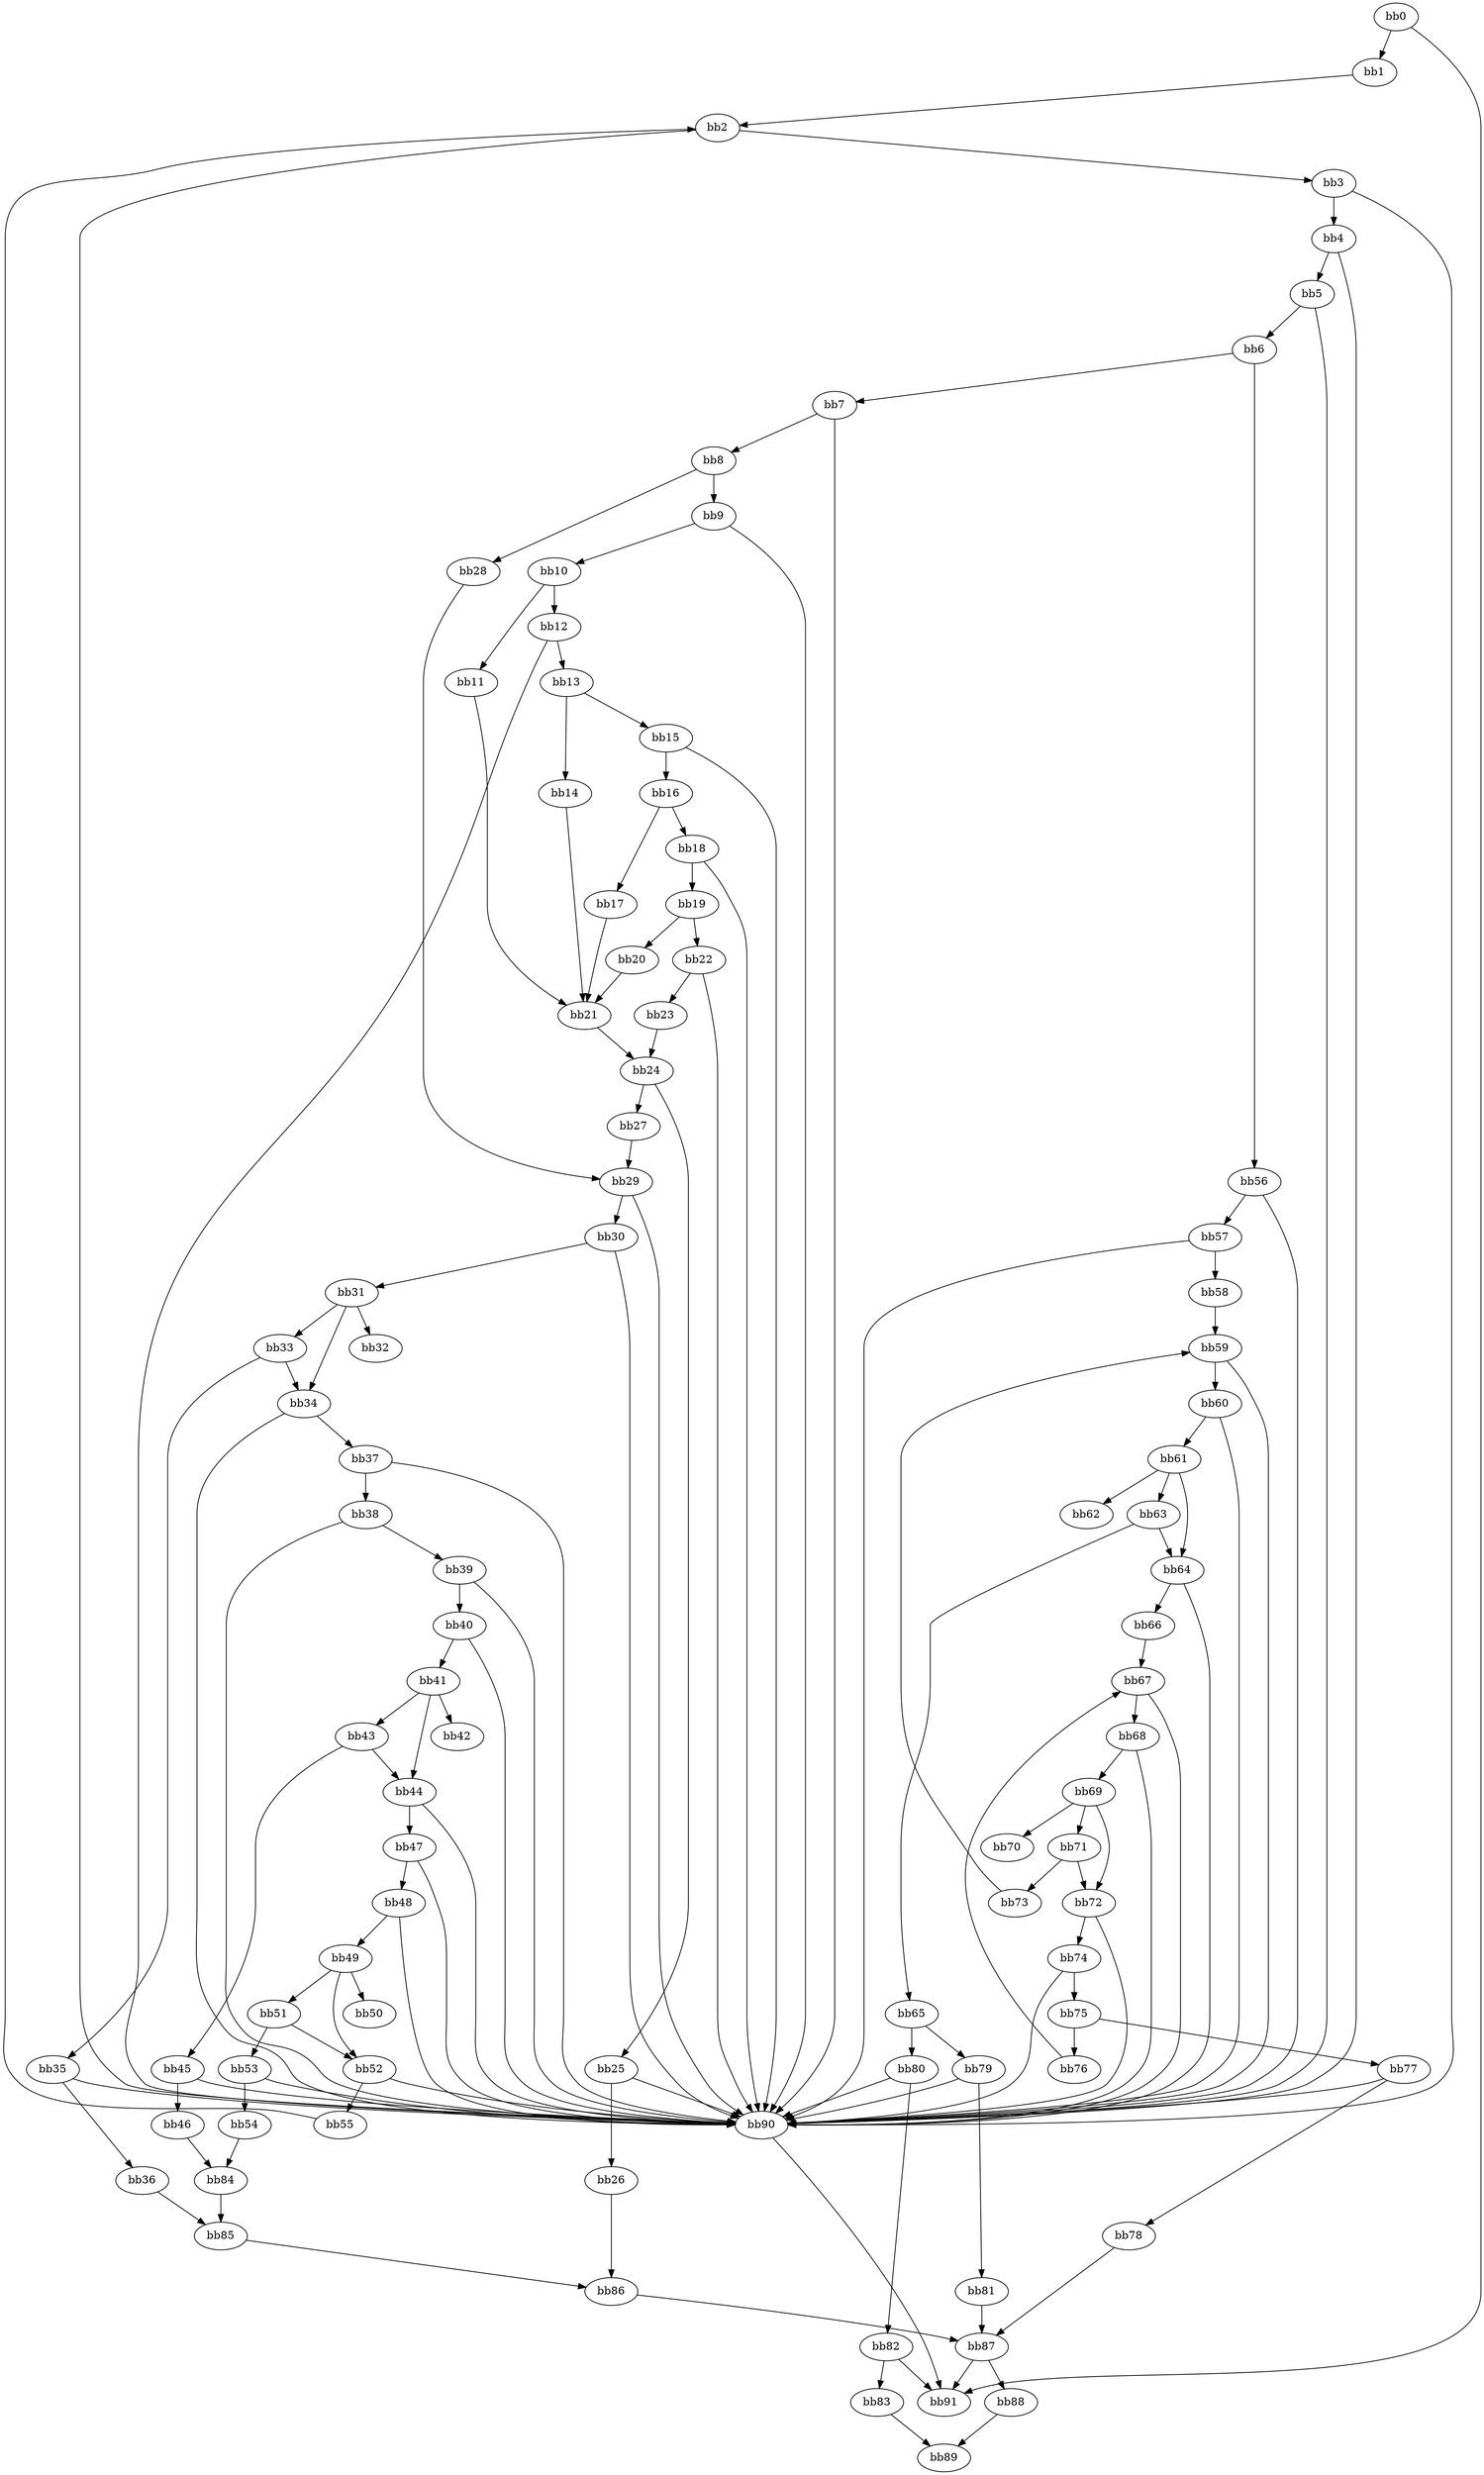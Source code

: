 digraph {
    0 [ label = "bb0\l" ]
    1 [ label = "bb1\l" ]
    2 [ label = "bb2\l" ]
    3 [ label = "bb3\l" ]
    4 [ label = "bb4\l" ]
    5 [ label = "bb5\l" ]
    6 [ label = "bb6\l" ]
    7 [ label = "bb7\l" ]
    8 [ label = "bb8\l" ]
    9 [ label = "bb9\l" ]
    10 [ label = "bb10\l" ]
    11 [ label = "bb11\l" ]
    12 [ label = "bb12\l" ]
    13 [ label = "bb13\l" ]
    14 [ label = "bb14\l" ]
    15 [ label = "bb15\l" ]
    16 [ label = "bb16\l" ]
    17 [ label = "bb17\l" ]
    18 [ label = "bb18\l" ]
    19 [ label = "bb19\l" ]
    20 [ label = "bb20\l" ]
    21 [ label = "bb21\l" ]
    22 [ label = "bb22\l" ]
    23 [ label = "bb23\l" ]
    24 [ label = "bb24\l" ]
    25 [ label = "bb25\l" ]
    26 [ label = "bb26\l" ]
    27 [ label = "bb27\l" ]
    28 [ label = "bb28\l" ]
    29 [ label = "bb29\l" ]
    30 [ label = "bb30\l" ]
    31 [ label = "bb31\l" ]
    32 [ label = "bb32\l" ]
    33 [ label = "bb33\l" ]
    34 [ label = "bb34\l" ]
    35 [ label = "bb35\l" ]
    36 [ label = "bb36\l" ]
    37 [ label = "bb37\l" ]
    38 [ label = "bb38\l" ]
    39 [ label = "bb39\l" ]
    40 [ label = "bb40\l" ]
    41 [ label = "bb41\l" ]
    42 [ label = "bb42\l" ]
    43 [ label = "bb43\l" ]
    44 [ label = "bb44\l" ]
    45 [ label = "bb45\l" ]
    46 [ label = "bb46\l" ]
    47 [ label = "bb47\l" ]
    48 [ label = "bb48\l" ]
    49 [ label = "bb49\l" ]
    50 [ label = "bb50\l" ]
    51 [ label = "bb51\l" ]
    52 [ label = "bb52\l" ]
    53 [ label = "bb53\l" ]
    54 [ label = "bb54\l" ]
    55 [ label = "bb55\l" ]
    56 [ label = "bb56\l" ]
    57 [ label = "bb57\l" ]
    58 [ label = "bb58\l" ]
    59 [ label = "bb59\l" ]
    60 [ label = "bb60\l" ]
    61 [ label = "bb61\l" ]
    62 [ label = "bb62\l" ]
    63 [ label = "bb63\l" ]
    64 [ label = "bb64\l" ]
    65 [ label = "bb65\l" ]
    66 [ label = "bb66\l" ]
    67 [ label = "bb67\l" ]
    68 [ label = "bb68\l" ]
    69 [ label = "bb69\l" ]
    70 [ label = "bb70\l" ]
    71 [ label = "bb71\l" ]
    72 [ label = "bb72\l" ]
    73 [ label = "bb73\l" ]
    74 [ label = "bb74\l" ]
    75 [ label = "bb75\l" ]
    76 [ label = "bb76\l" ]
    77 [ label = "bb77\l" ]
    78 [ label = "bb78\l" ]
    79 [ label = "bb79\l" ]
    80 [ label = "bb80\l" ]
    81 [ label = "bb81\l" ]
    82 [ label = "bb82\l" ]
    83 [ label = "bb83\l" ]
    84 [ label = "bb84\l" ]
    85 [ label = "bb85\l" ]
    86 [ label = "bb86\l" ]
    87 [ label = "bb87\l" ]
    88 [ label = "bb88\l" ]
    89 [ label = "bb89\l" ]
    90 [ label = "bb90\l" ]
    91 [ label = "bb91\l" ]
    0 -> 1 [ ]
    0 -> 91 [ ]
    1 -> 2 [ ]
    2 -> 3 [ ]
    2 -> 90 [ ]
    3 -> 4 [ ]
    3 -> 90 [ ]
    4 -> 5 [ ]
    4 -> 90 [ ]
    5 -> 6 [ ]
    5 -> 90 [ ]
    6 -> 7 [ ]
    6 -> 56 [ ]
    7 -> 8 [ ]
    7 -> 90 [ ]
    8 -> 9 [ ]
    8 -> 28 [ ]
    9 -> 10 [ ]
    9 -> 90 [ ]
    10 -> 11 [ ]
    10 -> 12 [ ]
    11 -> 21 [ ]
    12 -> 13 [ ]
    12 -> 90 [ ]
    13 -> 14 [ ]
    13 -> 15 [ ]
    14 -> 21 [ ]
    15 -> 16 [ ]
    15 -> 90 [ ]
    16 -> 17 [ ]
    16 -> 18 [ ]
    17 -> 21 [ ]
    18 -> 19 [ ]
    18 -> 90 [ ]
    19 -> 20 [ ]
    19 -> 22 [ ]
    20 -> 21 [ ]
    21 -> 24 [ ]
    22 -> 23 [ ]
    22 -> 90 [ ]
    23 -> 24 [ ]
    24 -> 25 [ ]
    24 -> 27 [ ]
    25 -> 26 [ ]
    25 -> 90 [ ]
    26 -> 86 [ ]
    27 -> 29 [ ]
    28 -> 29 [ ]
    29 -> 30 [ ]
    29 -> 90 [ ]
    30 -> 31 [ ]
    30 -> 90 [ ]
    31 -> 32 [ ]
    31 -> 33 [ ]
    31 -> 34 [ ]
    33 -> 34 [ ]
    33 -> 35 [ ]
    34 -> 37 [ ]
    34 -> 90 [ ]
    35 -> 36 [ ]
    35 -> 90 [ ]
    36 -> 85 [ ]
    37 -> 38 [ ]
    37 -> 90 [ ]
    38 -> 39 [ ]
    38 -> 90 [ ]
    39 -> 40 [ ]
    39 -> 90 [ ]
    40 -> 41 [ ]
    40 -> 90 [ ]
    41 -> 42 [ ]
    41 -> 43 [ ]
    41 -> 44 [ ]
    43 -> 44 [ ]
    43 -> 45 [ ]
    44 -> 47 [ ]
    44 -> 90 [ ]
    45 -> 46 [ ]
    45 -> 90 [ ]
    46 -> 84 [ ]
    47 -> 48 [ ]
    47 -> 90 [ ]
    48 -> 49 [ ]
    48 -> 90 [ ]
    49 -> 50 [ ]
    49 -> 51 [ ]
    49 -> 52 [ ]
    51 -> 52 [ ]
    51 -> 53 [ ]
    52 -> 55 [ ]
    52 -> 90 [ ]
    53 -> 54 [ ]
    53 -> 90 [ ]
    54 -> 84 [ ]
    55 -> 2 [ ]
    56 -> 57 [ ]
    56 -> 90 [ ]
    57 -> 58 [ ]
    57 -> 90 [ ]
    58 -> 59 [ ]
    59 -> 60 [ ]
    59 -> 90 [ ]
    60 -> 61 [ ]
    60 -> 90 [ ]
    61 -> 62 [ ]
    61 -> 63 [ ]
    61 -> 64 [ ]
    63 -> 64 [ ]
    63 -> 65 [ ]
    64 -> 66 [ ]
    64 -> 90 [ ]
    65 -> 79 [ ]
    65 -> 80 [ ]
    66 -> 67 [ ]
    67 -> 68 [ ]
    67 -> 90 [ ]
    68 -> 69 [ ]
    68 -> 90 [ ]
    69 -> 70 [ ]
    69 -> 71 [ ]
    69 -> 72 [ ]
    71 -> 72 [ ]
    71 -> 73 [ ]
    72 -> 74 [ ]
    72 -> 90 [ ]
    73 -> 59 [ ]
    74 -> 75 [ ]
    74 -> 90 [ ]
    75 -> 76 [ ]
    75 -> 77 [ ]
    76 -> 67 [ ]
    77 -> 78 [ ]
    77 -> 90 [ ]
    78 -> 87 [ ]
    79 -> 81 [ ]
    79 -> 90 [ ]
    80 -> 82 [ ]
    80 -> 90 [ ]
    81 -> 87 [ ]
    82 -> 83 [ ]
    82 -> 91 [ ]
    83 -> 89 [ ]
    84 -> 85 [ ]
    85 -> 86 [ ]
    86 -> 87 [ ]
    87 -> 88 [ ]
    87 -> 91 [ ]
    88 -> 89 [ ]
    90 -> 91 [ ]
}

